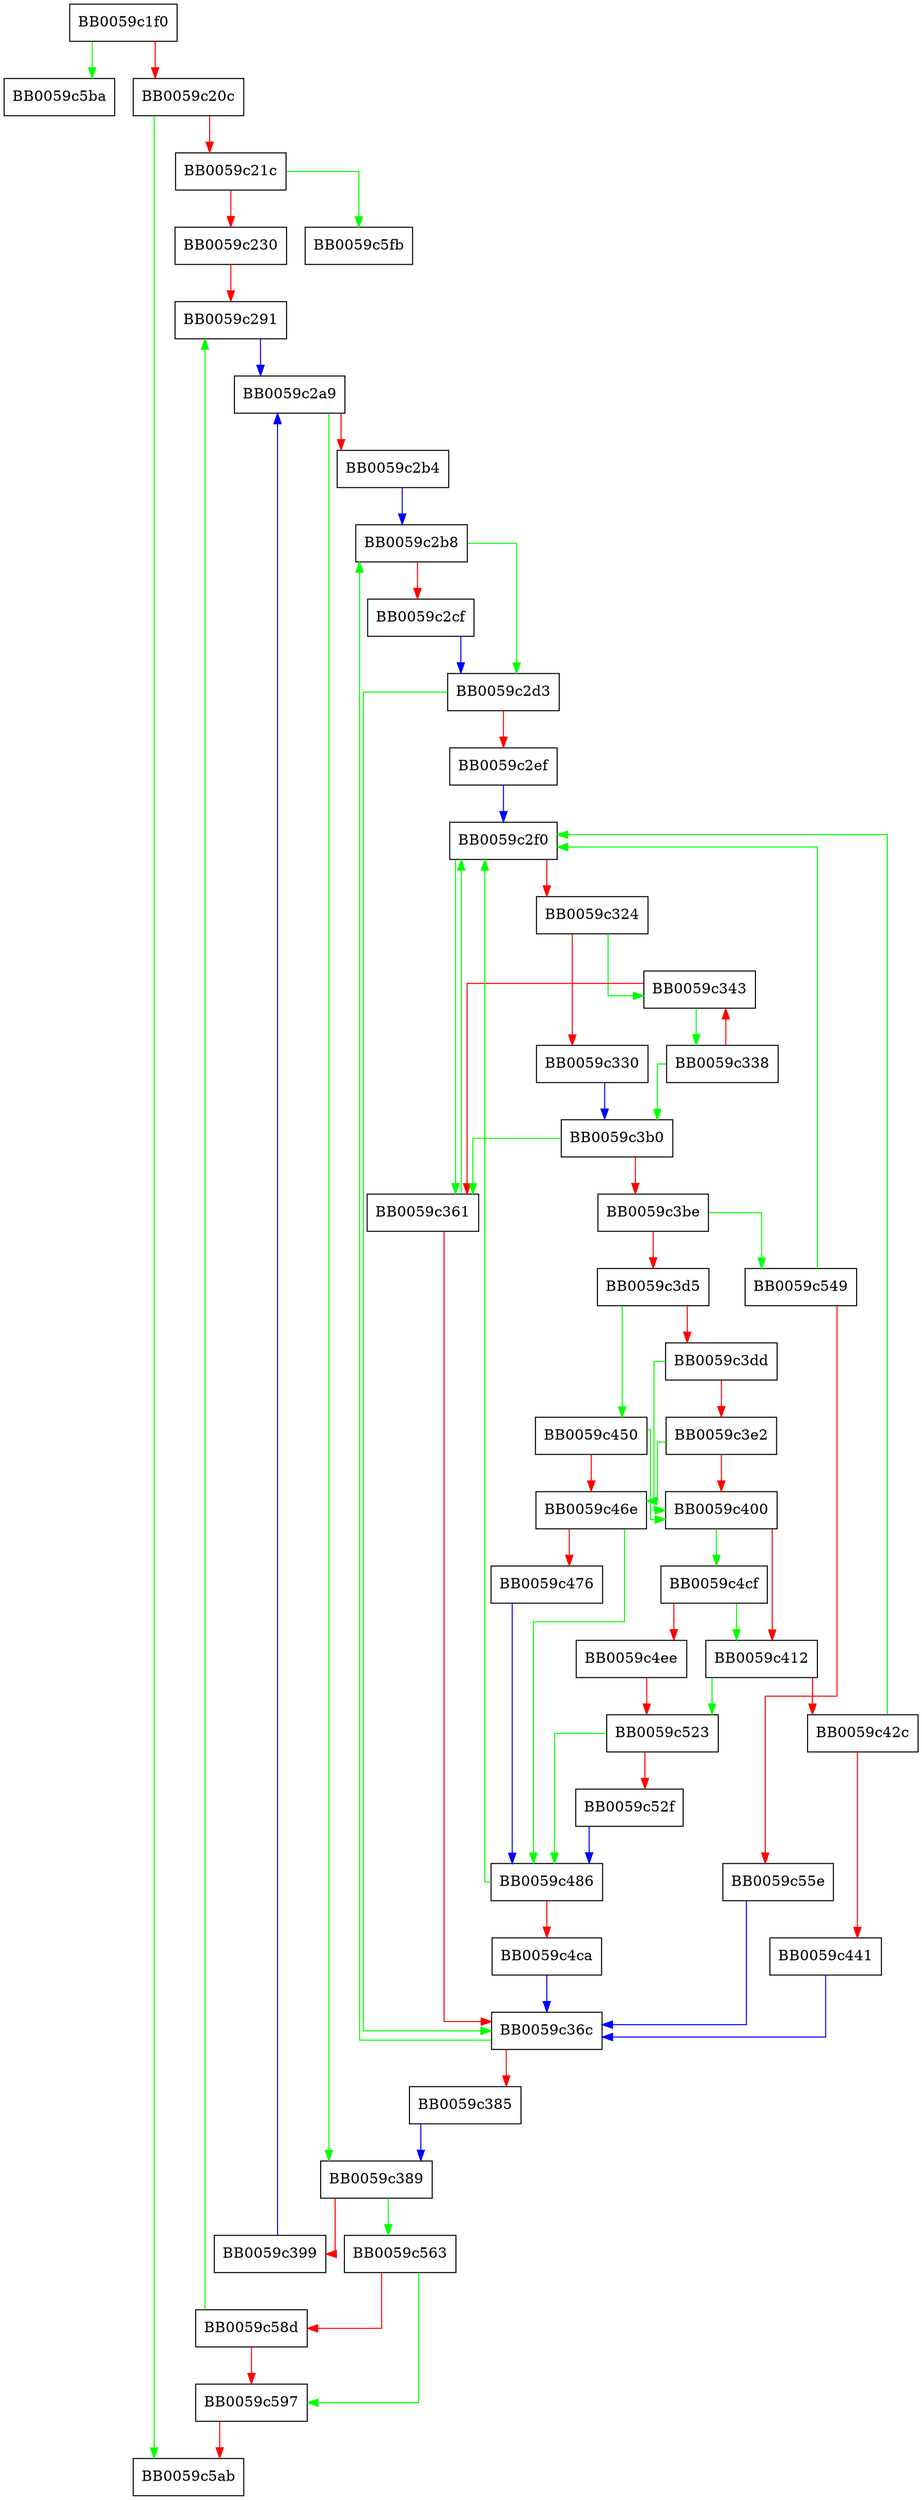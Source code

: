 digraph OSSL_DECODER_CTX_add_extra {
  node [shape="box"];
  graph [splines=ortho];
  BB0059c1f0 -> BB0059c5ba [color="green"];
  BB0059c1f0 -> BB0059c20c [color="red"];
  BB0059c20c -> BB0059c5ab [color="green"];
  BB0059c20c -> BB0059c21c [color="red"];
  BB0059c21c -> BB0059c5fb [color="green"];
  BB0059c21c -> BB0059c230 [color="red"];
  BB0059c230 -> BB0059c291 [color="red"];
  BB0059c291 -> BB0059c2a9 [color="blue"];
  BB0059c2a9 -> BB0059c389 [color="green"];
  BB0059c2a9 -> BB0059c2b4 [color="red"];
  BB0059c2b4 -> BB0059c2b8 [color="blue"];
  BB0059c2b8 -> BB0059c2d3 [color="green"];
  BB0059c2b8 -> BB0059c2cf [color="red"];
  BB0059c2cf -> BB0059c2d3 [color="blue"];
  BB0059c2d3 -> BB0059c36c [color="green"];
  BB0059c2d3 -> BB0059c2ef [color="red"];
  BB0059c2ef -> BB0059c2f0 [color="blue"];
  BB0059c2f0 -> BB0059c361 [color="green"];
  BB0059c2f0 -> BB0059c324 [color="red"];
  BB0059c324 -> BB0059c343 [color="green"];
  BB0059c324 -> BB0059c330 [color="red"];
  BB0059c330 -> BB0059c3b0 [color="blue"];
  BB0059c338 -> BB0059c3b0 [color="green"];
  BB0059c338 -> BB0059c343 [color="red"];
  BB0059c343 -> BB0059c338 [color="green"];
  BB0059c343 -> BB0059c361 [color="red"];
  BB0059c361 -> BB0059c2f0 [color="green"];
  BB0059c361 -> BB0059c36c [color="red"];
  BB0059c36c -> BB0059c2b8 [color="green"];
  BB0059c36c -> BB0059c385 [color="red"];
  BB0059c385 -> BB0059c389 [color="blue"];
  BB0059c389 -> BB0059c563 [color="green"];
  BB0059c389 -> BB0059c399 [color="red"];
  BB0059c399 -> BB0059c2a9 [color="blue"];
  BB0059c3b0 -> BB0059c361 [color="green"];
  BB0059c3b0 -> BB0059c3be [color="red"];
  BB0059c3be -> BB0059c549 [color="green"];
  BB0059c3be -> BB0059c3d5 [color="red"];
  BB0059c3d5 -> BB0059c450 [color="green"];
  BB0059c3d5 -> BB0059c3dd [color="red"];
  BB0059c3dd -> BB0059c400 [color="green"];
  BB0059c3dd -> BB0059c3e2 [color="red"];
  BB0059c3e2 -> BB0059c46e [color="green"];
  BB0059c3e2 -> BB0059c400 [color="red"];
  BB0059c400 -> BB0059c4cf [color="green"];
  BB0059c400 -> BB0059c412 [color="red"];
  BB0059c412 -> BB0059c523 [color="green"];
  BB0059c412 -> BB0059c42c [color="red"];
  BB0059c42c -> BB0059c2f0 [color="green"];
  BB0059c42c -> BB0059c441 [color="red"];
  BB0059c441 -> BB0059c36c [color="blue"];
  BB0059c450 -> BB0059c400 [color="green"];
  BB0059c450 -> BB0059c46e [color="red"];
  BB0059c46e -> BB0059c486 [color="green"];
  BB0059c46e -> BB0059c476 [color="red"];
  BB0059c476 -> BB0059c486 [color="blue"];
  BB0059c486 -> BB0059c2f0 [color="green"];
  BB0059c486 -> BB0059c4ca [color="red"];
  BB0059c4ca -> BB0059c36c [color="blue"];
  BB0059c4cf -> BB0059c412 [color="green"];
  BB0059c4cf -> BB0059c4ee [color="red"];
  BB0059c4ee -> BB0059c523 [color="red"];
  BB0059c523 -> BB0059c486 [color="green"];
  BB0059c523 -> BB0059c52f [color="red"];
  BB0059c52f -> BB0059c486 [color="blue"];
  BB0059c549 -> BB0059c2f0 [color="green"];
  BB0059c549 -> BB0059c55e [color="red"];
  BB0059c55e -> BB0059c36c [color="blue"];
  BB0059c563 -> BB0059c597 [color="green"];
  BB0059c563 -> BB0059c58d [color="red"];
  BB0059c58d -> BB0059c291 [color="green"];
  BB0059c58d -> BB0059c597 [color="red"];
  BB0059c597 -> BB0059c5ab [color="red"];
}